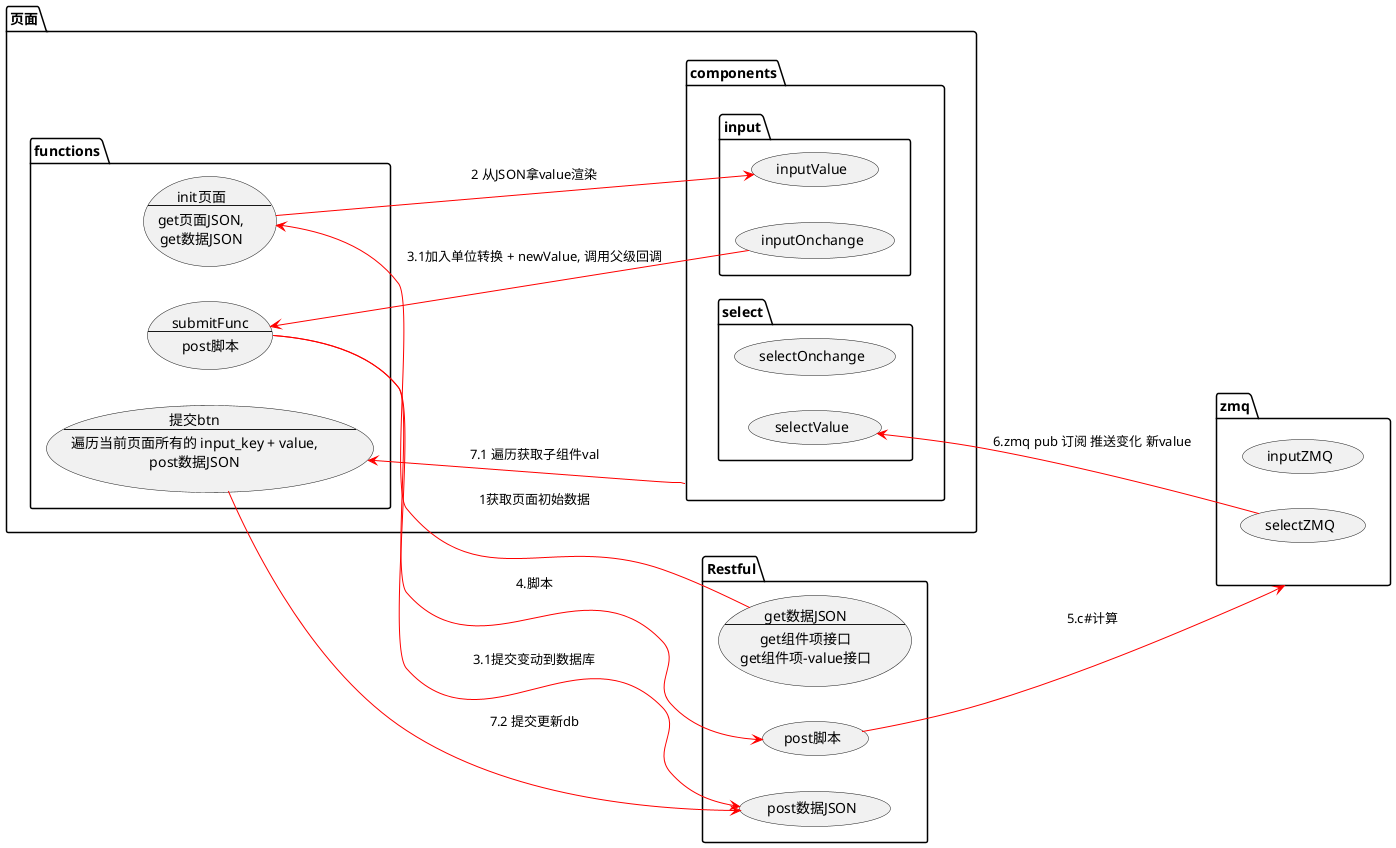 @startuml
left to right direction
package 页面 {
    package functions {
        usecase init页面 as "
            init页面
            ---
            get页面JSON,
            get数据JSON
        " 
        usecase submitFunc as "
            submitFunc
            ---
            post脚本
        "
        usecase 提交btn as "
            提交btn
            ---
            遍历当前页面所有的 input_key + value,
            post数据JSON
        "
    }

    package components {
        package input {
            usecase inputOnchange
            usecase inputValue
        }
        package select {
            usecase selectOnchange
            usecase selectValue
        }
    }
    
}

package Restful {
    usecase get数据JSON as "
    get数据JSON
    ---
    get组件项接口
    get组件项-value接口
    "
    usecase post数据JSON
    usecase post脚本
}

package zmq {
    usecase inputZMQ
    usecase selectZMQ
}

init页面 <-- get数据JSON #red : 1获取页面初始数据
init页面 --> inputValue #red : 2 从JSON拿value渲染
inputOnchange --> submitFunc #red : 3.1加入单位转换 + newValue, 调用父级回调
submitFunc --> post数据JSON #red : 3.1提交变动到数据库
submitFunc --> post脚本 #red: 4.脚本

post脚本 --> zmq #red : 5.c#计算
selectZMQ --> selectValue #red : 6.zmq pub 订阅 推送变化 新value

提交btn <-- components #red : 7.1 遍历获取子组件val
提交btn --> post数据JSON #red : 7.2 提交更新db
@enduml